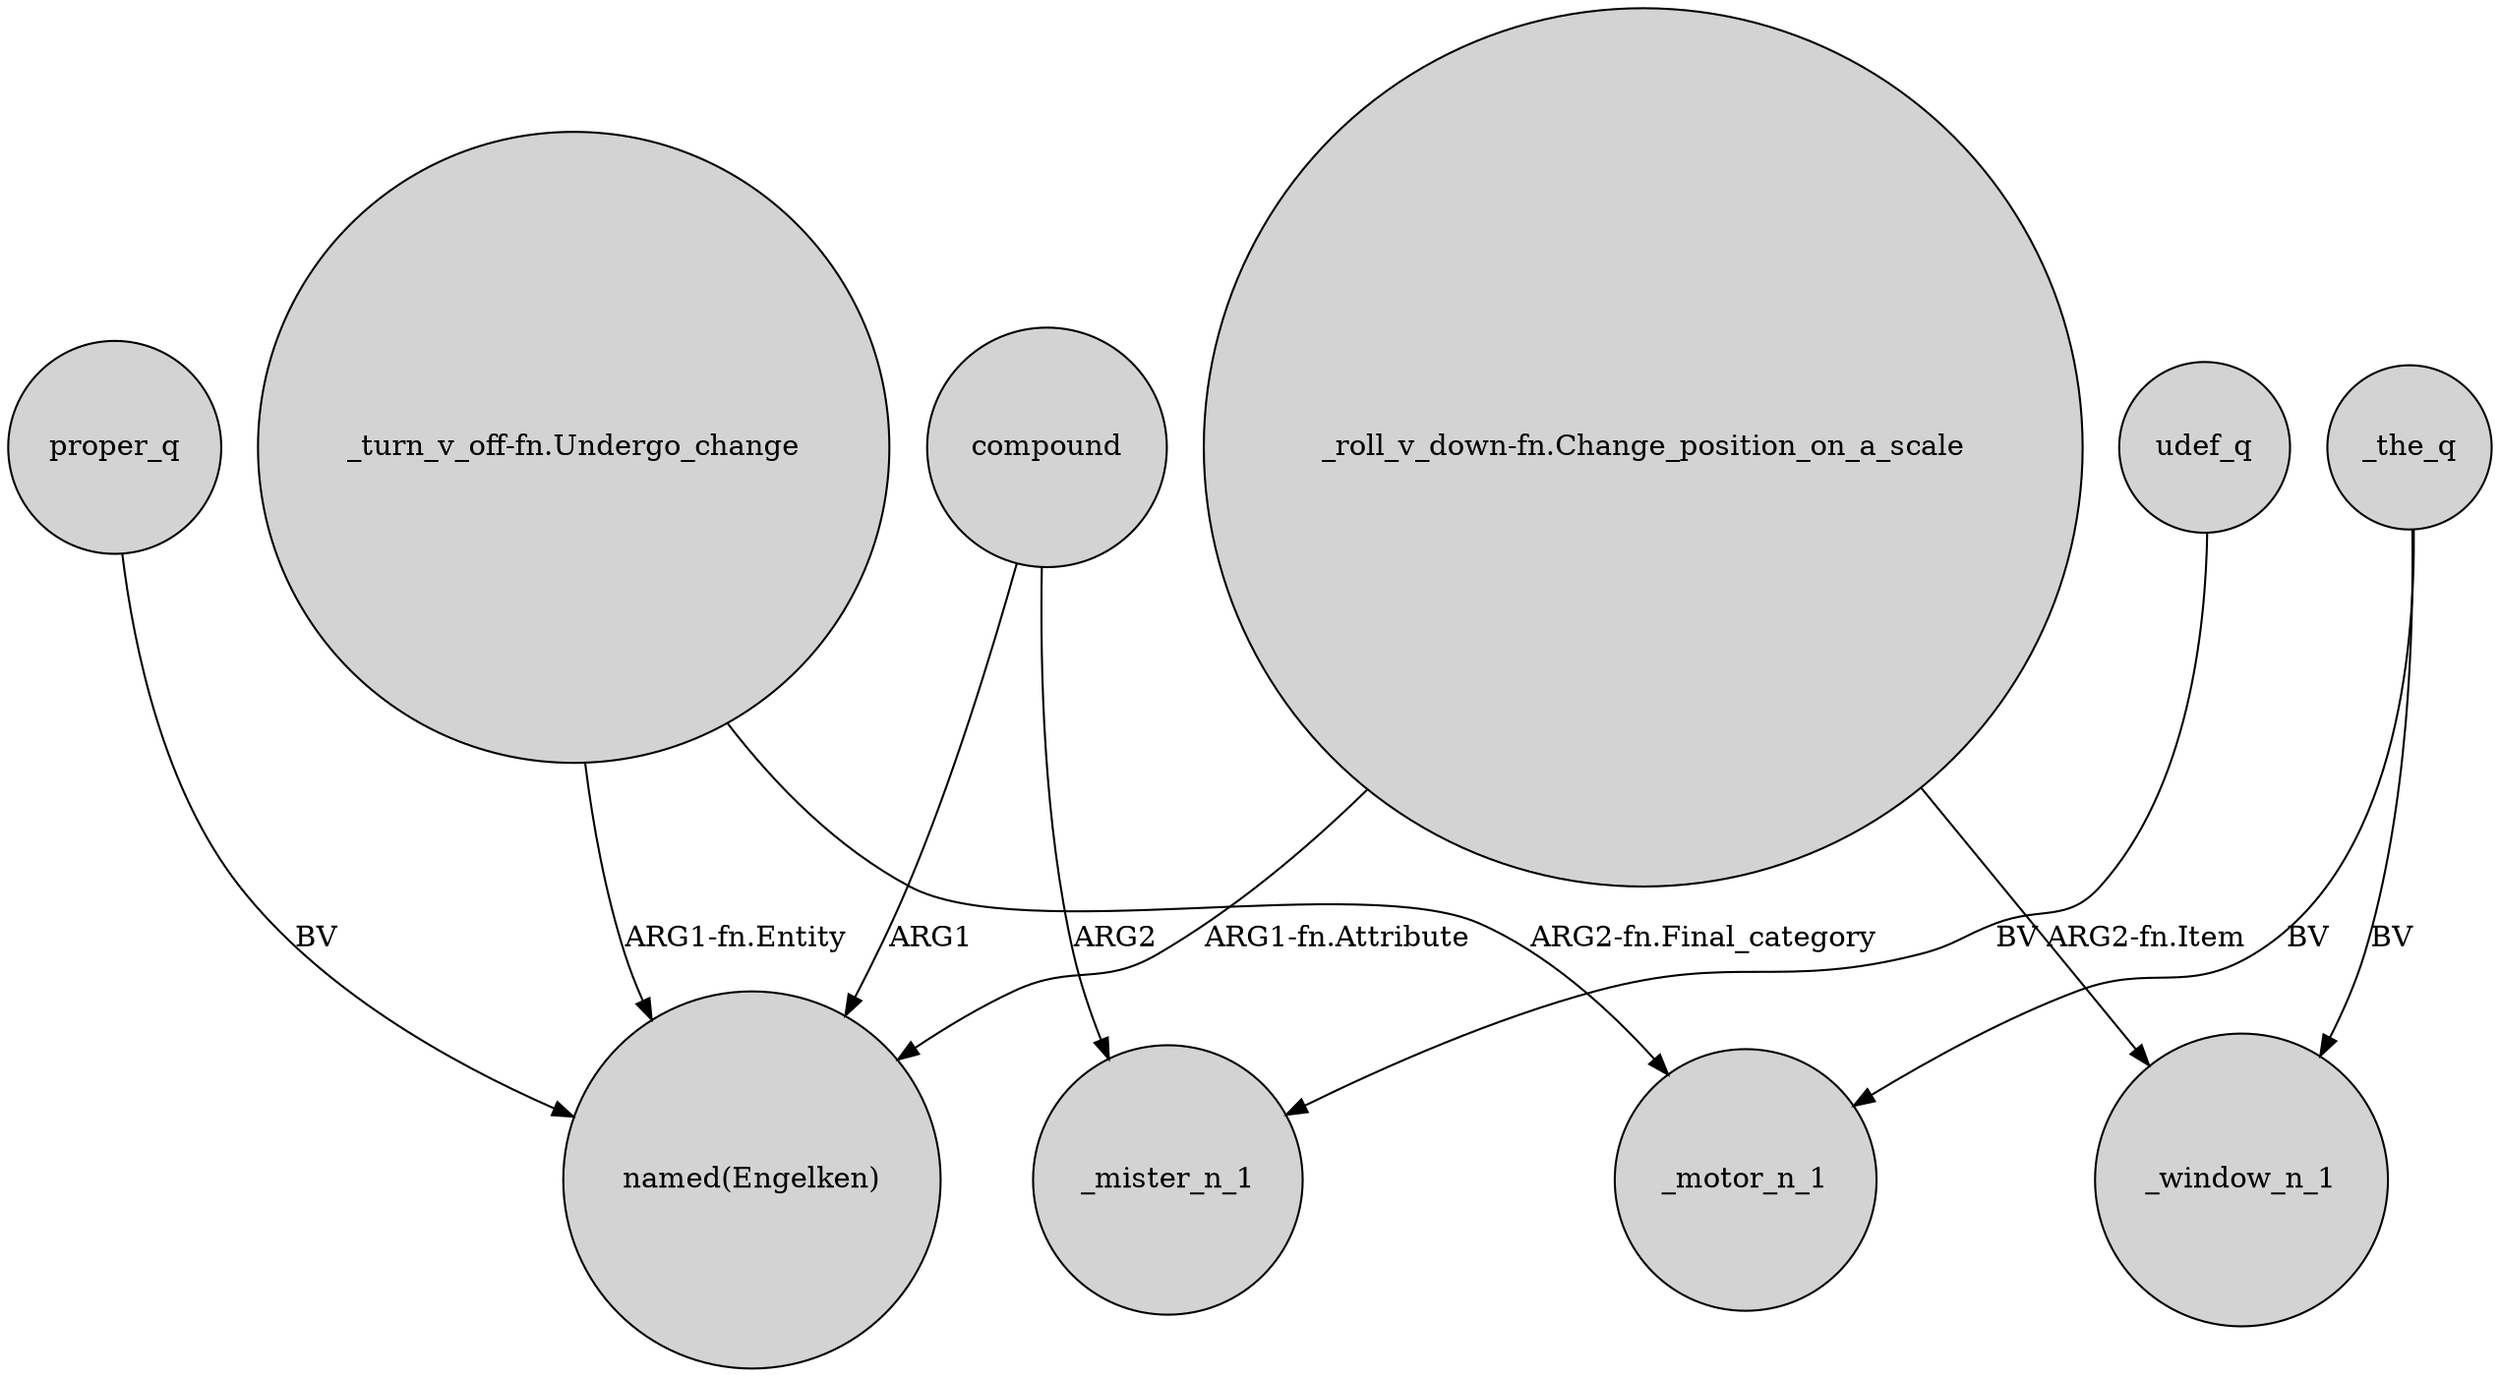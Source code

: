 digraph {
	node [shape=circle style=filled]
	"_turn_v_off-fn.Undergo_change" -> "named(Engelken)" [label="ARG1-fn.Entity"]
	compound -> "named(Engelken)" [label=ARG1]
	_the_q -> _motor_n_1 [label=BV]
	compound -> _mister_n_1 [label=ARG2]
	udef_q -> _mister_n_1 [label=BV]
	"_roll_v_down-fn.Change_position_on_a_scale" -> "named(Engelken)" [label="ARG1-fn.Attribute"]
	proper_q -> "named(Engelken)" [label=BV]
	"_turn_v_off-fn.Undergo_change" -> _motor_n_1 [label="ARG2-fn.Final_category"]
	_the_q -> _window_n_1 [label=BV]
	"_roll_v_down-fn.Change_position_on_a_scale" -> _window_n_1 [label="ARG2-fn.Item"]
}
